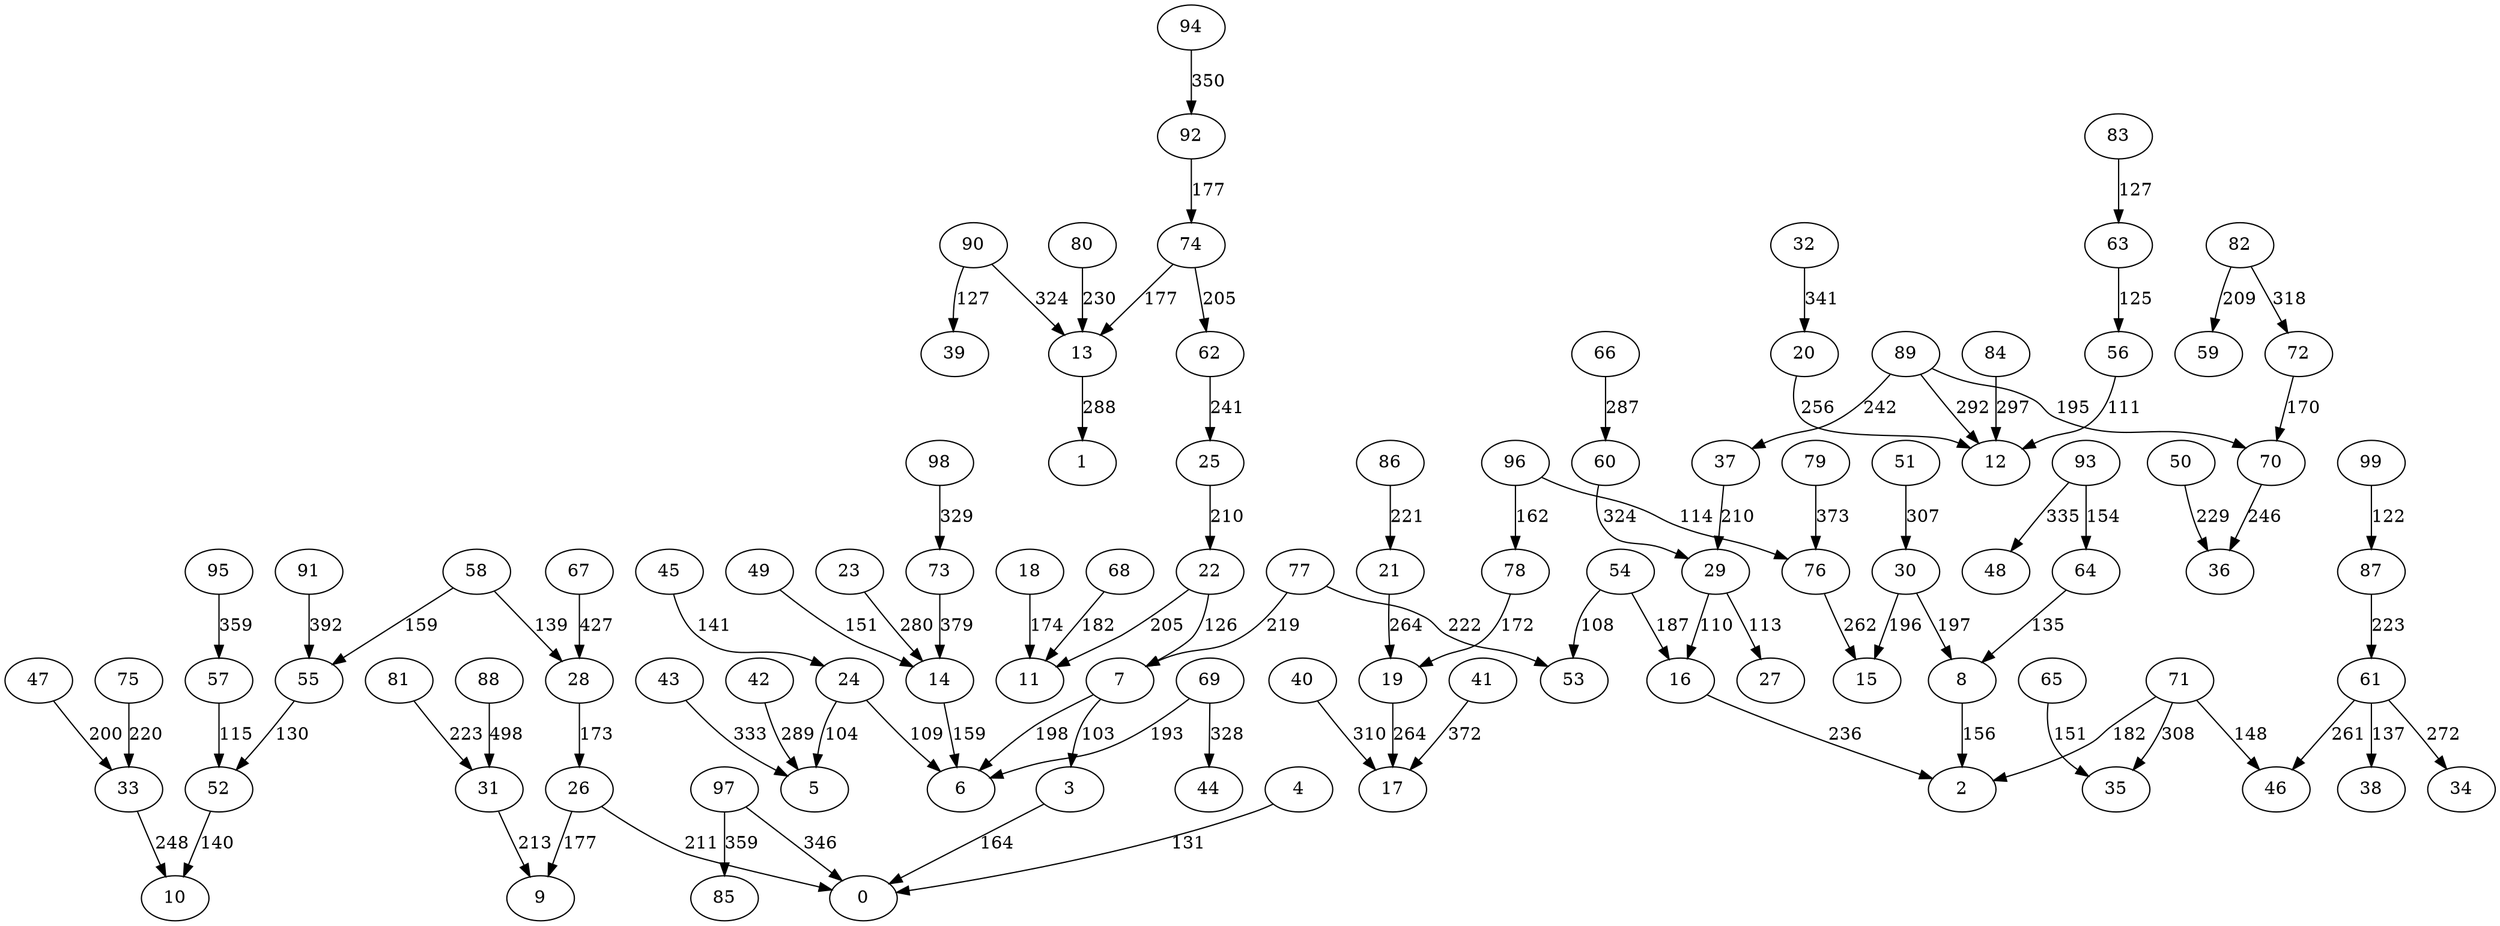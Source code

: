 digraph example{
7 -> 3[label= "103"];
24 -> 5[label= "104"];
54 -> 53[label= "108"];
24 -> 6[label= "109"];
29 -> 16[label= "110"];
56 -> 12[label= "111"];
29 -> 27[label= "113"];
96 -> 76[label= "114"];
57 -> 52[label= "115"];
99 -> 87[label= "122"];
63 -> 56[label= "125"];
22 -> 7[label= "126"];
90 -> 39[label= "127"];
83 -> 63[label= "127"];
55 -> 52[label= "130"];
4 -> 0[label= "131"];
64 -> 8[label= "135"];
61 -> 38[label= "137"];
58 -> 28[label= "139"];
52 -> 10[label= "140"];
45 -> 24[label= "141"];
71 -> 46[label= "148"];
65 -> 35[label= "151"];
49 -> 14[label= "151"];
93 -> 64[label= "154"];
8 -> 2[label= "156"];
14 -> 6[label= "159"];
58 -> 55[label= "159"];
96 -> 78[label= "162"];
3 -> 0[label= "164"];
72 -> 70[label= "170"];
78 -> 19[label= "172"];
28 -> 26[label= "173"];
18 -> 11[label= "174"];
26 -> 9[label= "177"];
92 -> 74[label= "177"];
74 -> 13[label= "177"];
68 -> 11[label= "182"];
71 -> 2[label= "182"];
54 -> 16[label= "187"];
69 -> 6[label= "193"];
89 -> 70[label= "195"];
30 -> 15[label= "196"];
30 -> 8[label= "197"];
7 -> 6[label= "198"];
47 -> 33[label= "200"];
22 -> 11[label= "205"];
74 -> 62[label= "205"];
82 -> 59[label= "209"];
25 -> 22[label= "210"];
37 -> 29[label= "210"];
26 -> 0[label= "211"];
31 -> 9[label= "213"];
77 -> 7[label= "219"];
75 -> 33[label= "220"];
86 -> 21[label= "221"];
77 -> 53[label= "222"];
87 -> 61[label= "223"];
81 -> 31[label= "223"];
50 -> 36[label= "229"];
80 -> 13[label= "230"];
16 -> 2[label= "236"];
62 -> 25[label= "241"];
89 -> 37[label= "242"];
70 -> 36[label= "246"];
33 -> 10[label= "248"];
20 -> 12[label= "256"];
61 -> 46[label= "261"];
76 -> 15[label= "262"];
21 -> 19[label= "264"];
19 -> 17[label= "264"];
61 -> 34[label= "272"];
23 -> 14[label= "280"];
66 -> 60[label= "287"];
13 -> 1[label= "288"];
42 -> 5[label= "289"];
89 -> 12[label= "292"];
84 -> 12[label= "297"];
51 -> 30[label= "307"];
71 -> 35[label= "308"];
40 -> 17[label= "310"];
82 -> 72[label= "318"];
60 -> 29[label= "324"];
90 -> 13[label= "324"];
69 -> 44[label= "328"];
98 -> 73[label= "329"];
43 -> 5[label= "333"];
93 -> 48[label= "335"];
32 -> 20[label= "341"];
97 -> 0[label= "346"];
94 -> 92[label= "350"];
95 -> 57[label= "359"];
97 -> 85[label= "359"];
41 -> 17[label= "372"];
79 -> 76[label= "373"];
73 -> 14[label= "379"];
91 -> 55[label= "392"];
67 -> 28[label= "427"];
88 -> 31[label= "498"];
}
